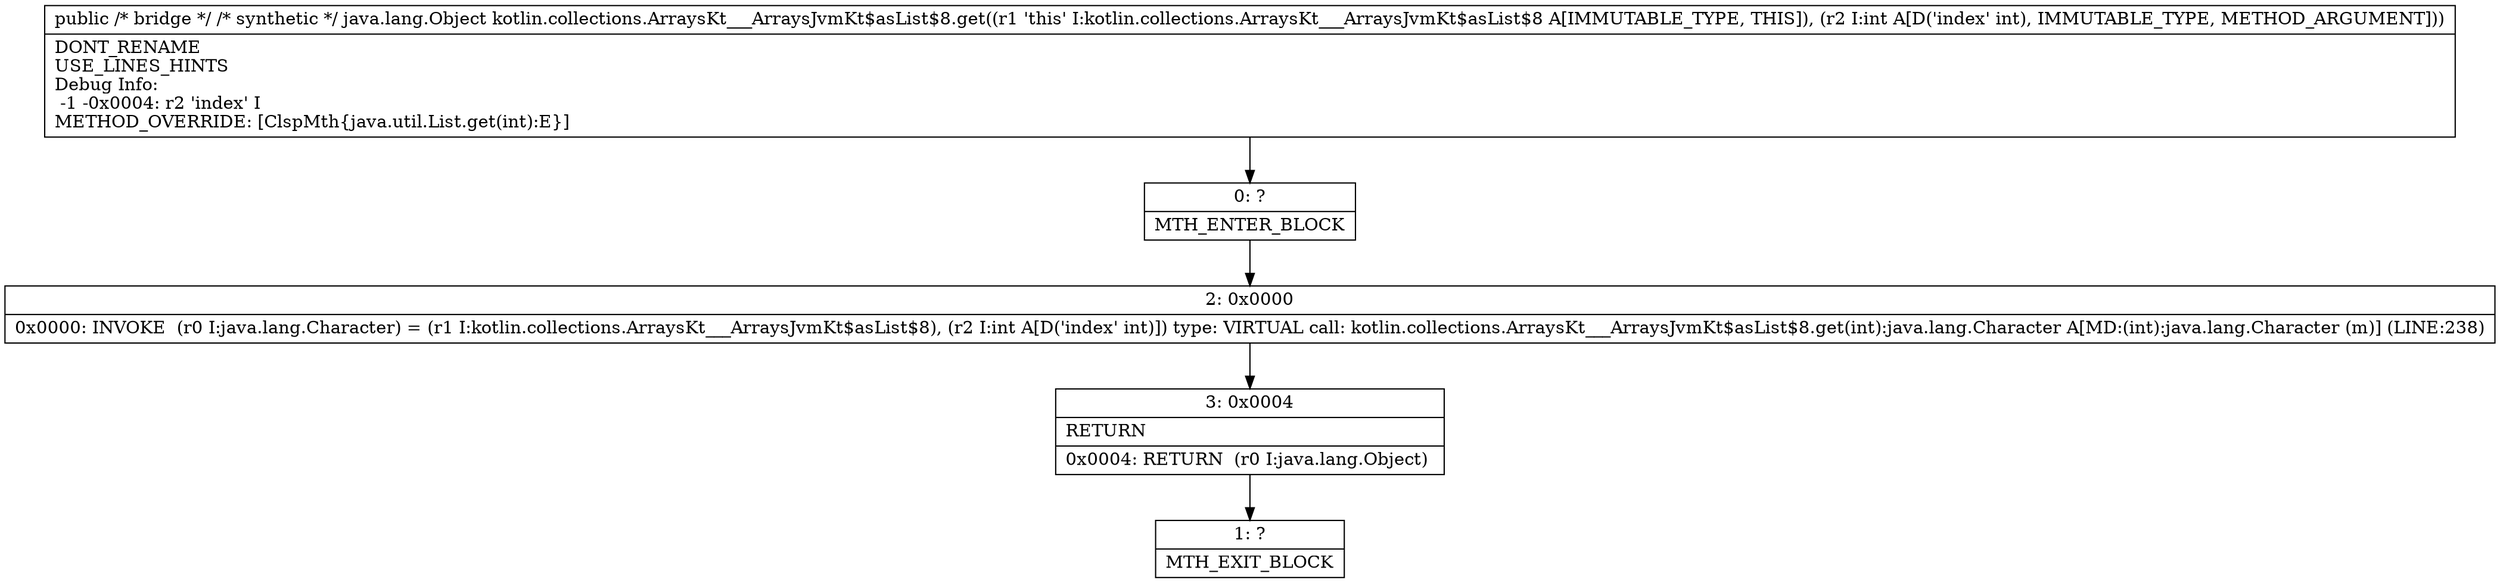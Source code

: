 digraph "CFG forkotlin.collections.ArraysKt___ArraysJvmKt$asList$8.get(I)Ljava\/lang\/Object;" {
Node_0 [shape=record,label="{0\:\ ?|MTH_ENTER_BLOCK\l}"];
Node_2 [shape=record,label="{2\:\ 0x0000|0x0000: INVOKE  (r0 I:java.lang.Character) = (r1 I:kotlin.collections.ArraysKt___ArraysJvmKt$asList$8), (r2 I:int A[D('index' int)]) type: VIRTUAL call: kotlin.collections.ArraysKt___ArraysJvmKt$asList$8.get(int):java.lang.Character A[MD:(int):java.lang.Character (m)] (LINE:238)\l}"];
Node_3 [shape=record,label="{3\:\ 0x0004|RETURN\l|0x0004: RETURN  (r0 I:java.lang.Object) \l}"];
Node_1 [shape=record,label="{1\:\ ?|MTH_EXIT_BLOCK\l}"];
MethodNode[shape=record,label="{public \/* bridge *\/ \/* synthetic *\/ java.lang.Object kotlin.collections.ArraysKt___ArraysJvmKt$asList$8.get((r1 'this' I:kotlin.collections.ArraysKt___ArraysJvmKt$asList$8 A[IMMUTABLE_TYPE, THIS]), (r2 I:int A[D('index' int), IMMUTABLE_TYPE, METHOD_ARGUMENT]))  | DONT_RENAME\lUSE_LINES_HINTS\lDebug Info:\l  \-1 \-0x0004: r2 'index' I\lMETHOD_OVERRIDE: [ClspMth\{java.util.List.get(int):E\}]\l}"];
MethodNode -> Node_0;Node_0 -> Node_2;
Node_2 -> Node_3;
Node_3 -> Node_1;
}

